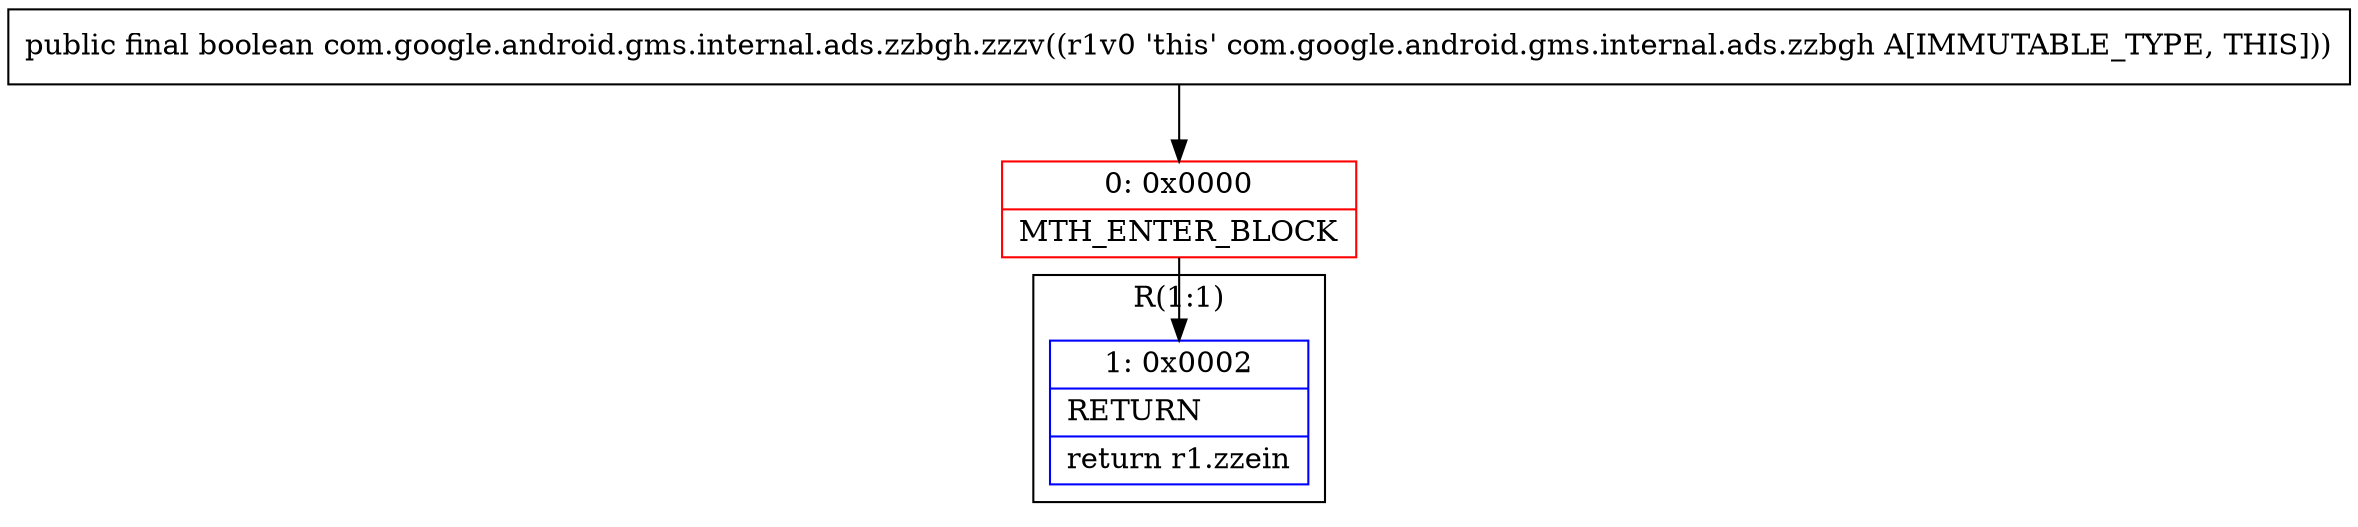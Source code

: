 digraph "CFG forcom.google.android.gms.internal.ads.zzbgh.zzzv()Z" {
subgraph cluster_Region_548317398 {
label = "R(1:1)";
node [shape=record,color=blue];
Node_1 [shape=record,label="{1\:\ 0x0002|RETURN\l|return r1.zzein\l}"];
}
Node_0 [shape=record,color=red,label="{0\:\ 0x0000|MTH_ENTER_BLOCK\l}"];
MethodNode[shape=record,label="{public final boolean com.google.android.gms.internal.ads.zzbgh.zzzv((r1v0 'this' com.google.android.gms.internal.ads.zzbgh A[IMMUTABLE_TYPE, THIS])) }"];
MethodNode -> Node_0;
Node_0 -> Node_1;
}

